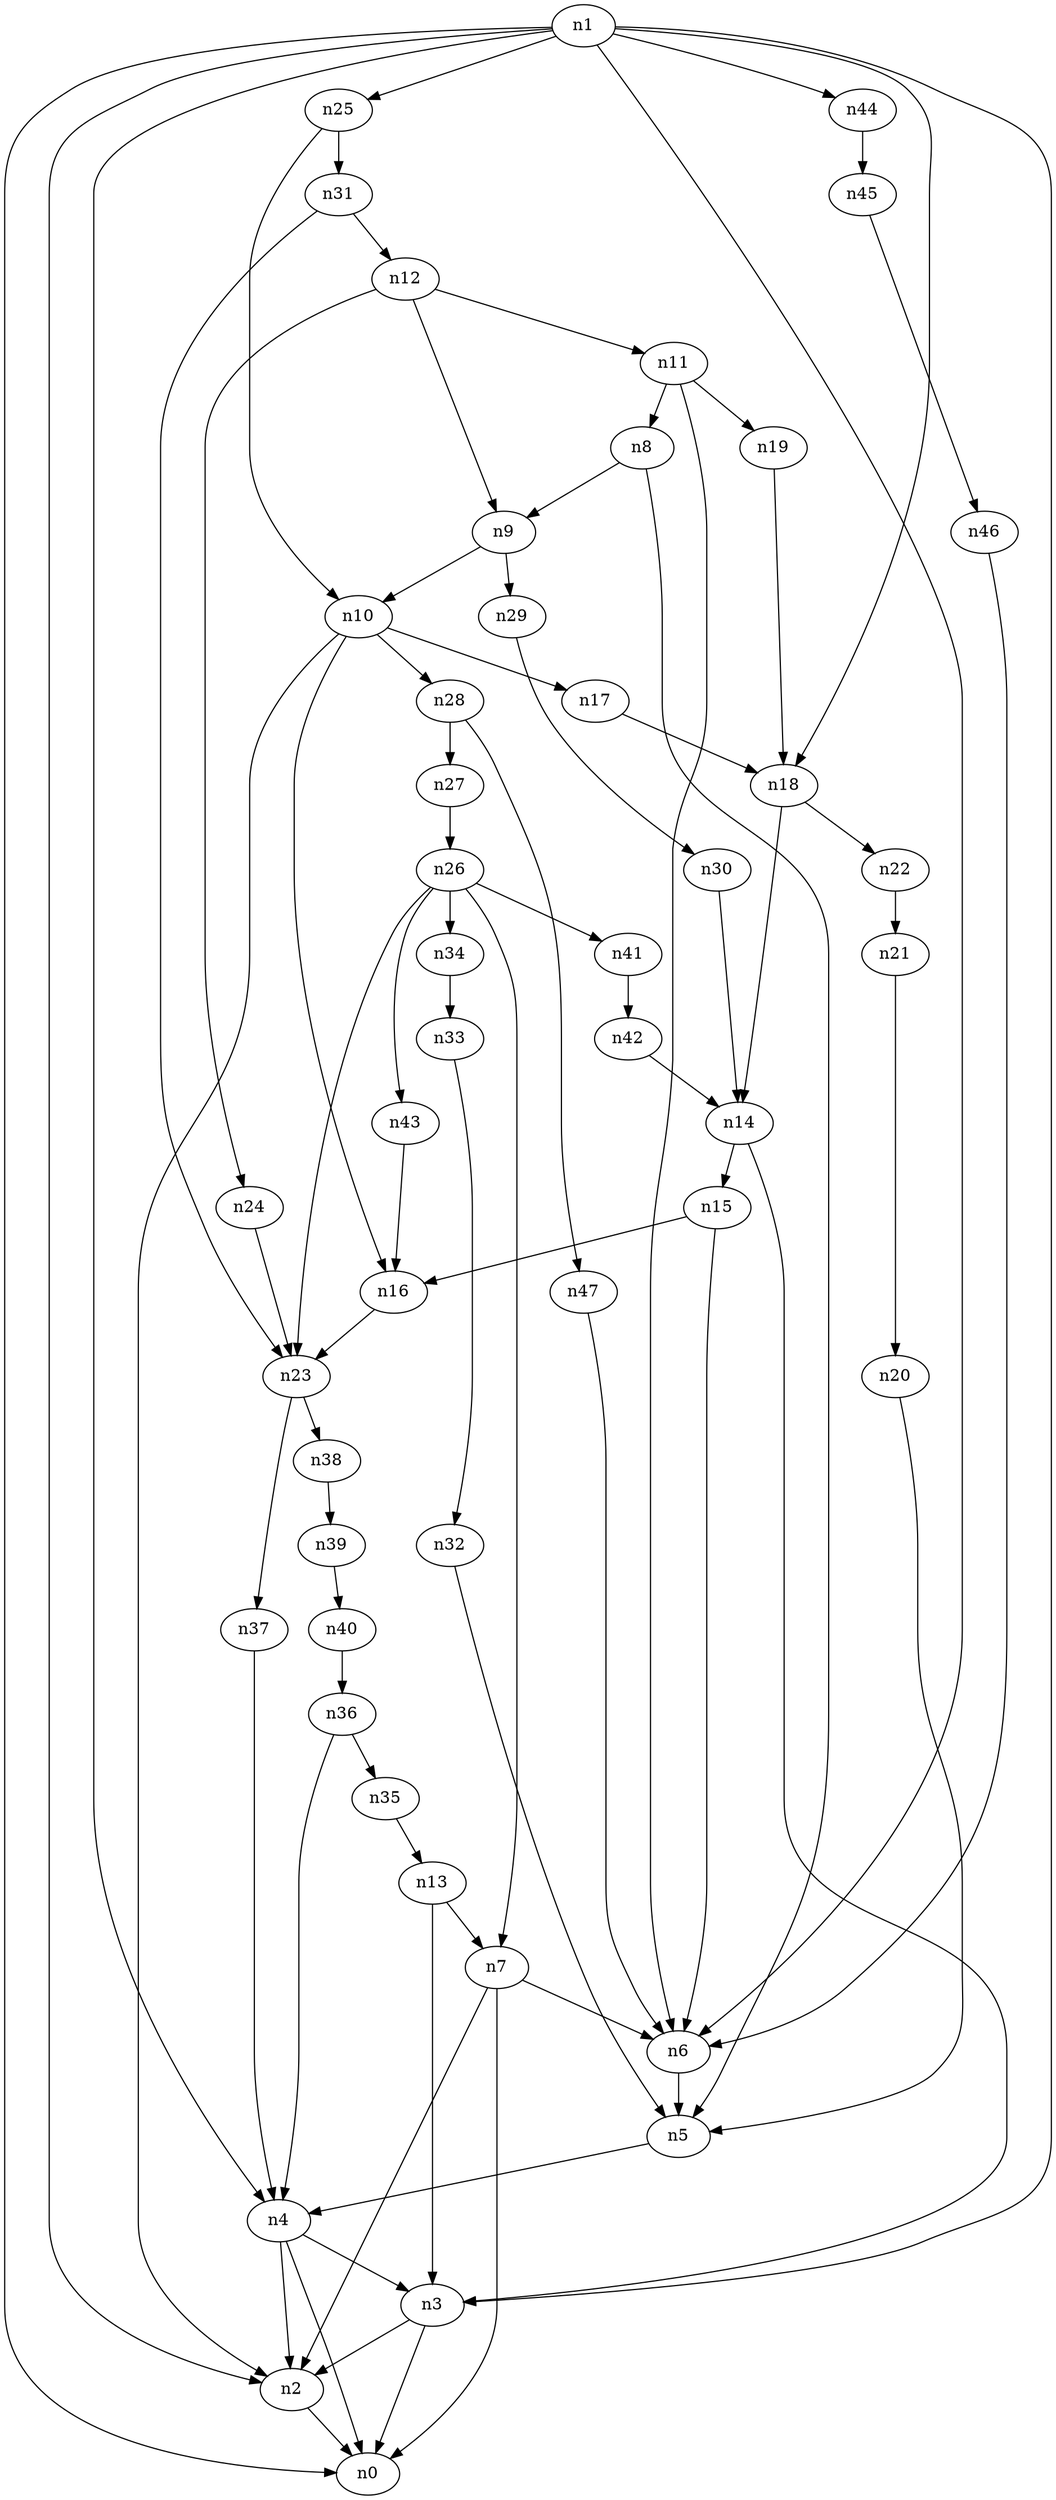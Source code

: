 digraph G {
	n1 -> n0	 [_graphml_id=e0];
	n1 -> n2	 [_graphml_id=e1];
	n1 -> n3	 [_graphml_id=e6];
	n1 -> n4	 [_graphml_id=e9];
	n1 -> n6	 [_graphml_id=e12];
	n1 -> n18	 [_graphml_id=e45];
	n1 -> n25	 [_graphml_id=e43];
	n1 -> n44	 [_graphml_id=e75];
	n2 -> n0	 [_graphml_id=e5];
	n3 -> n0	 [_graphml_id=e8];
	n3 -> n2	 [_graphml_id=e2];
	n4 -> n0	 [_graphml_id=e4];
	n4 -> n2	 [_graphml_id=e7];
	n4 -> n3	 [_graphml_id=e3];
	n5 -> n4	 [_graphml_id=e10];
	n6 -> n5	 [_graphml_id=e11];
	n7 -> n0	 [_graphml_id=e13];
	n7 -> n2	 [_graphml_id=e14];
	n7 -> n6	 [_graphml_id=e15];
	n8 -> n5	 [_graphml_id=e16];
	n8 -> n9	 [_graphml_id=e17];
	n9 -> n10	 [_graphml_id=e18];
	n9 -> n29	 [_graphml_id=e50];
	n10 -> n2	 [_graphml_id=e19];
	n10 -> n16	 [_graphml_id=e29];
	n10 -> n17	 [_graphml_id=e30];
	n10 -> n28	 [_graphml_id=e49];
	n11 -> n6	 [_graphml_id=e25];
	n11 -> n8	 [_graphml_id=e20];
	n11 -> n19	 [_graphml_id=e33];
	n12 -> n9	 [_graphml_id=e22];
	n12 -> n11	 [_graphml_id=e21];
	n12 -> n24	 [_graphml_id=e42];
	n13 -> n3	 [_graphml_id=e24];
	n13 -> n7	 [_graphml_id=e23];
	n14 -> n3	 [_graphml_id=e26];
	n14 -> n15	 [_graphml_id=e27];
	n15 -> n6	 [_graphml_id=e35];
	n15 -> n16	 [_graphml_id=e28];
	n16 -> n23	 [_graphml_id=e40];
	n17 -> n18	 [_graphml_id=e31];
	n18 -> n14	 [_graphml_id=e32];
	n18 -> n22	 [_graphml_id=e39];
	n19 -> n18	 [_graphml_id=e34];
	n20 -> n5	 [_graphml_id=e36];
	n21 -> n20	 [_graphml_id=e37];
	n22 -> n21	 [_graphml_id=e38];
	n23 -> n37	 [_graphml_id=e62];
	n23 -> n38	 [_graphml_id=e65];
	n24 -> n23	 [_graphml_id=e41];
	n25 -> n10	 [_graphml_id=e44];
	n25 -> n31	 [_graphml_id=e54];
	n26 -> n7	 [_graphml_id=e74];
	n26 -> n23	 [_graphml_id=e46];
	n26 -> n34	 [_graphml_id=e58];
	n26 -> n41	 [_graphml_id=e69];
	n26 -> n43	 [_graphml_id=e72];
	n27 -> n26	 [_graphml_id=e47];
	n28 -> n27	 [_graphml_id=e48];
	n28 -> n47	 [_graphml_id=e80];
	n29 -> n30	 [_graphml_id=e51];
	n30 -> n14	 [_graphml_id=e52];
	n31 -> n12	 [_graphml_id=e64];
	n31 -> n23	 [_graphml_id=e53];
	n32 -> n5	 [_graphml_id=e55];
	n33 -> n32	 [_graphml_id=e56];
	n34 -> n33	 [_graphml_id=e57];
	n35 -> n13	 [_graphml_id=e59];
	n36 -> n4	 [_graphml_id=e61];
	n36 -> n35	 [_graphml_id=e60];
	n37 -> n4	 [_graphml_id=e63];
	n38 -> n39	 [_graphml_id=e66];
	n39 -> n40	 [_graphml_id=e67];
	n40 -> n36	 [_graphml_id=e68];
	n41 -> n42	 [_graphml_id=e70];
	n42 -> n14	 [_graphml_id=e71];
	n43 -> n16	 [_graphml_id=e73];
	n44 -> n45	 [_graphml_id=e76];
	n45 -> n46	 [_graphml_id=e77];
	n46 -> n6	 [_graphml_id=e78];
	n47 -> n6	 [_graphml_id=e79];
}
